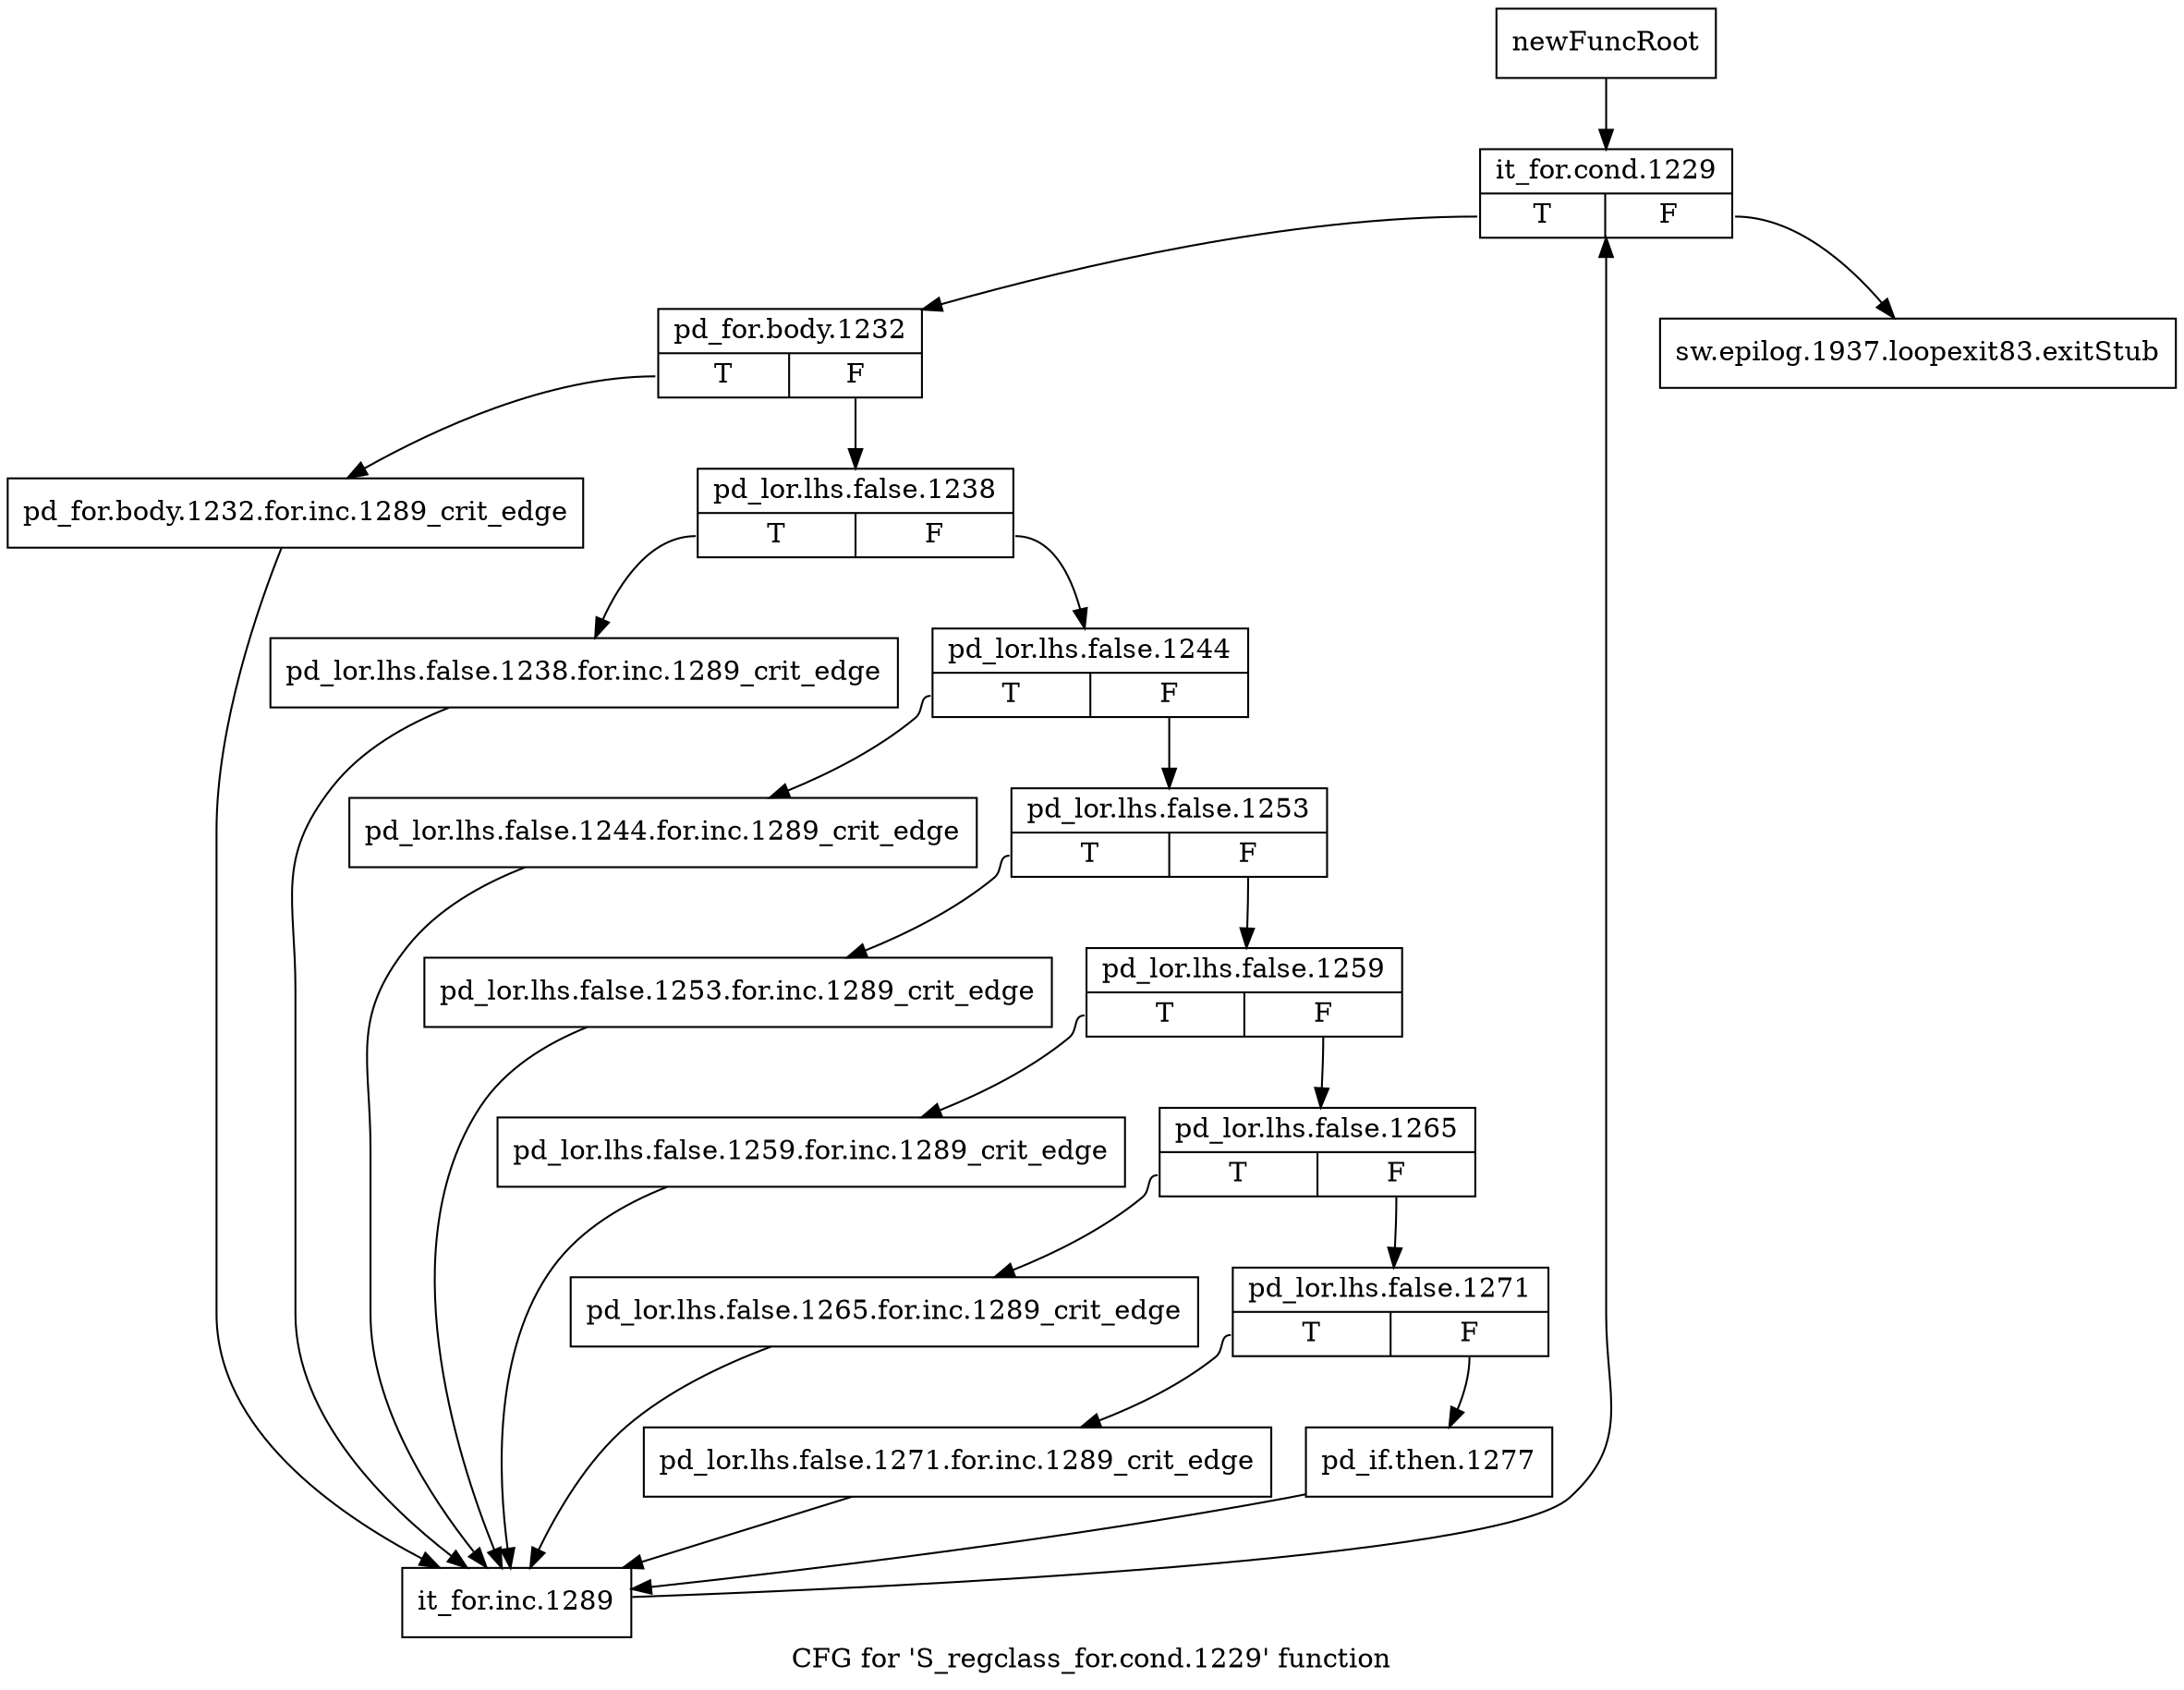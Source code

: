 digraph "CFG for 'S_regclass_for.cond.1229' function" {
	label="CFG for 'S_regclass_for.cond.1229' function";

	Node0x52241e0 [shape=record,label="{newFuncRoot}"];
	Node0x52241e0 -> Node0x5224280;
	Node0x5224230 [shape=record,label="{sw.epilog.1937.loopexit83.exitStub}"];
	Node0x5224280 [shape=record,label="{it_for.cond.1229|{<s0>T|<s1>F}}"];
	Node0x5224280:s0 -> Node0x52242d0;
	Node0x5224280:s1 -> Node0x5224230;
	Node0x52242d0 [shape=record,label="{pd_for.body.1232|{<s0>T|<s1>F}}"];
	Node0x52242d0:s0 -> Node0x5224fe0;
	Node0x52242d0:s1 -> Node0x5224320;
	Node0x5224320 [shape=record,label="{pd_lor.lhs.false.1238|{<s0>T|<s1>F}}"];
	Node0x5224320:s0 -> Node0x5224f90;
	Node0x5224320:s1 -> Node0x5221790;
	Node0x5221790 [shape=record,label="{pd_lor.lhs.false.1244|{<s0>T|<s1>F}}"];
	Node0x5221790:s0 -> Node0x5224f40;
	Node0x5221790:s1 -> Node0x5224c70;
	Node0x5224c70 [shape=record,label="{pd_lor.lhs.false.1253|{<s0>T|<s1>F}}"];
	Node0x5224c70:s0 -> Node0x5224ef0;
	Node0x5224c70:s1 -> Node0x5224cc0;
	Node0x5224cc0 [shape=record,label="{pd_lor.lhs.false.1259|{<s0>T|<s1>F}}"];
	Node0x5224cc0:s0 -> Node0x5224ea0;
	Node0x5224cc0:s1 -> Node0x5224d10;
	Node0x5224d10 [shape=record,label="{pd_lor.lhs.false.1265|{<s0>T|<s1>F}}"];
	Node0x5224d10:s0 -> Node0x5224e50;
	Node0x5224d10:s1 -> Node0x5224d60;
	Node0x5224d60 [shape=record,label="{pd_lor.lhs.false.1271|{<s0>T|<s1>F}}"];
	Node0x5224d60:s0 -> Node0x5224e00;
	Node0x5224d60:s1 -> Node0x5224db0;
	Node0x5224db0 [shape=record,label="{pd_if.then.1277}"];
	Node0x5224db0 -> Node0x5225030;
	Node0x5224e00 [shape=record,label="{pd_lor.lhs.false.1271.for.inc.1289_crit_edge}"];
	Node0x5224e00 -> Node0x5225030;
	Node0x5224e50 [shape=record,label="{pd_lor.lhs.false.1265.for.inc.1289_crit_edge}"];
	Node0x5224e50 -> Node0x5225030;
	Node0x5224ea0 [shape=record,label="{pd_lor.lhs.false.1259.for.inc.1289_crit_edge}"];
	Node0x5224ea0 -> Node0x5225030;
	Node0x5224ef0 [shape=record,label="{pd_lor.lhs.false.1253.for.inc.1289_crit_edge}"];
	Node0x5224ef0 -> Node0x5225030;
	Node0x5224f40 [shape=record,label="{pd_lor.lhs.false.1244.for.inc.1289_crit_edge}"];
	Node0x5224f40 -> Node0x5225030;
	Node0x5224f90 [shape=record,label="{pd_lor.lhs.false.1238.for.inc.1289_crit_edge}"];
	Node0x5224f90 -> Node0x5225030;
	Node0x5224fe0 [shape=record,label="{pd_for.body.1232.for.inc.1289_crit_edge}"];
	Node0x5224fe0 -> Node0x5225030;
	Node0x5225030 [shape=record,label="{it_for.inc.1289}"];
	Node0x5225030 -> Node0x5224280;
}
